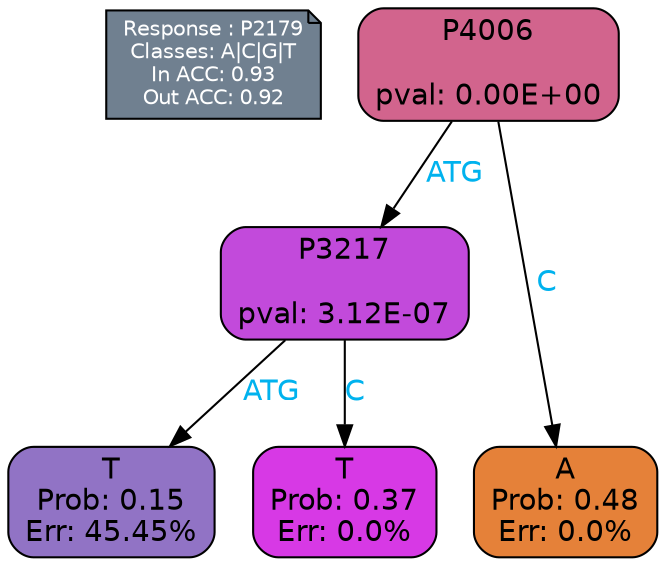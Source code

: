 digraph Tree {
node [shape=box, style="filled, rounded", color="black", fontname=helvetica] ;
graph [ranksep=equally, splines=polylines, bgcolor=transparent, dpi=600] ;
edge [fontname=helvetica] ;
LEGEND [label="Response : P2179
Classes: A|C|G|T
In ACC: 0.93
Out ACC: 0.92
",shape=note,align=left,style=filled,fillcolor="slategray",fontcolor="white",fontsize=10];1 [label="P4006

pval: 0.00E+00", fillcolor="#d2648d"] ;
2 [label="P3217

pval: 3.12E-07", fillcolor="#c24adb"] ;
3 [label="T
Prob: 0.15
Err: 45.45%", fillcolor="#9173c5"] ;
4 [label="T
Prob: 0.37
Err: 0.0%", fillcolor="#d739e5"] ;
5 [label="A
Prob: 0.48
Err: 0.0%", fillcolor="#e58139"] ;
1 -> 2 [label="ATG",fontcolor=deepskyblue2] ;
1 -> 5 [label="C",fontcolor=deepskyblue2] ;
2 -> 3 [label="ATG",fontcolor=deepskyblue2] ;
2 -> 4 [label="C",fontcolor=deepskyblue2] ;
{rank = same; 3;4;5;}{rank = same; LEGEND;1;}}
